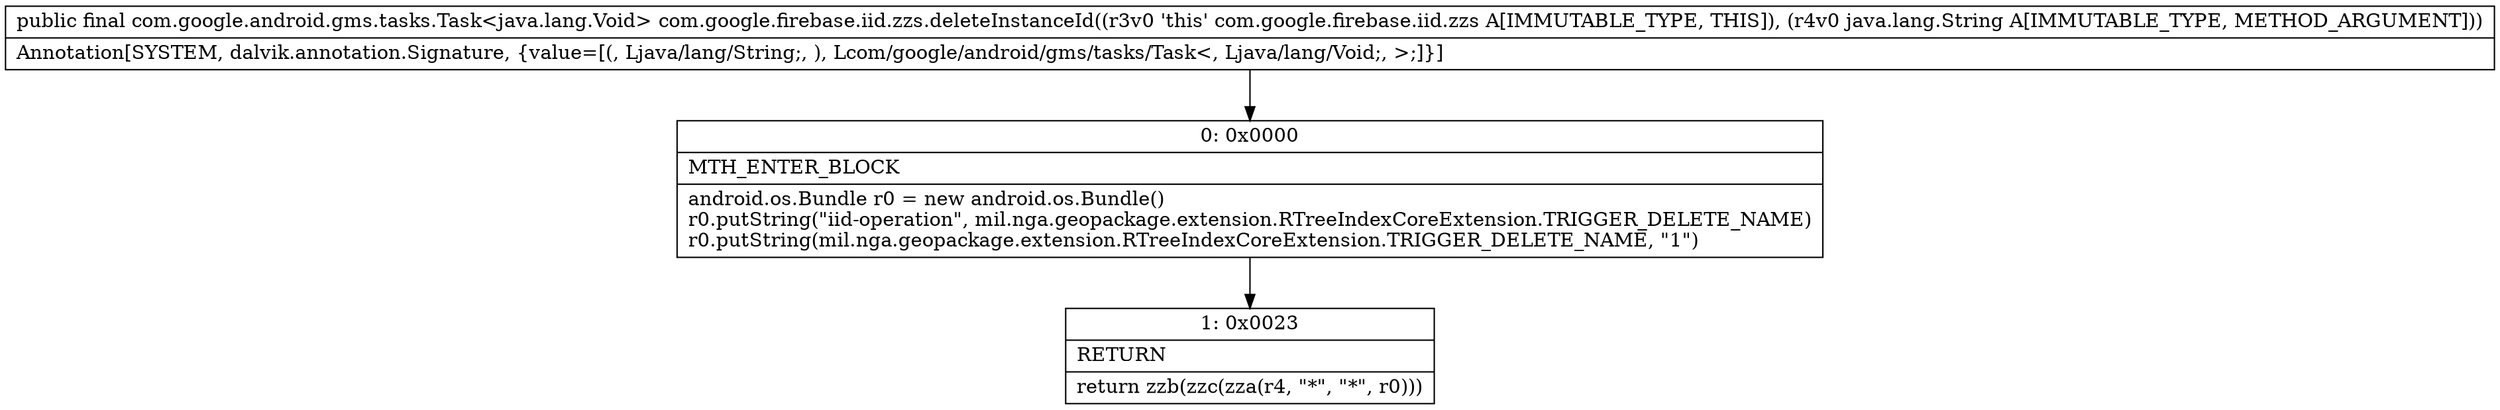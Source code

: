 digraph "CFG forcom.google.firebase.iid.zzs.deleteInstanceId(Ljava\/lang\/String;)Lcom\/google\/android\/gms\/tasks\/Task;" {
Node_0 [shape=record,label="{0\:\ 0x0000|MTH_ENTER_BLOCK\l|android.os.Bundle r0 = new android.os.Bundle()\lr0.putString(\"iid\-operation\", mil.nga.geopackage.extension.RTreeIndexCoreExtension.TRIGGER_DELETE_NAME)\lr0.putString(mil.nga.geopackage.extension.RTreeIndexCoreExtension.TRIGGER_DELETE_NAME, \"1\")\l}"];
Node_1 [shape=record,label="{1\:\ 0x0023|RETURN\l|return zzb(zzc(zza(r4, \"*\", \"*\", r0)))\l}"];
MethodNode[shape=record,label="{public final com.google.android.gms.tasks.Task\<java.lang.Void\> com.google.firebase.iid.zzs.deleteInstanceId((r3v0 'this' com.google.firebase.iid.zzs A[IMMUTABLE_TYPE, THIS]), (r4v0 java.lang.String A[IMMUTABLE_TYPE, METHOD_ARGUMENT]))  | Annotation[SYSTEM, dalvik.annotation.Signature, \{value=[(, Ljava\/lang\/String;, ), Lcom\/google\/android\/gms\/tasks\/Task\<, Ljava\/lang\/Void;, \>;]\}]\l}"];
MethodNode -> Node_0;
Node_0 -> Node_1;
}

